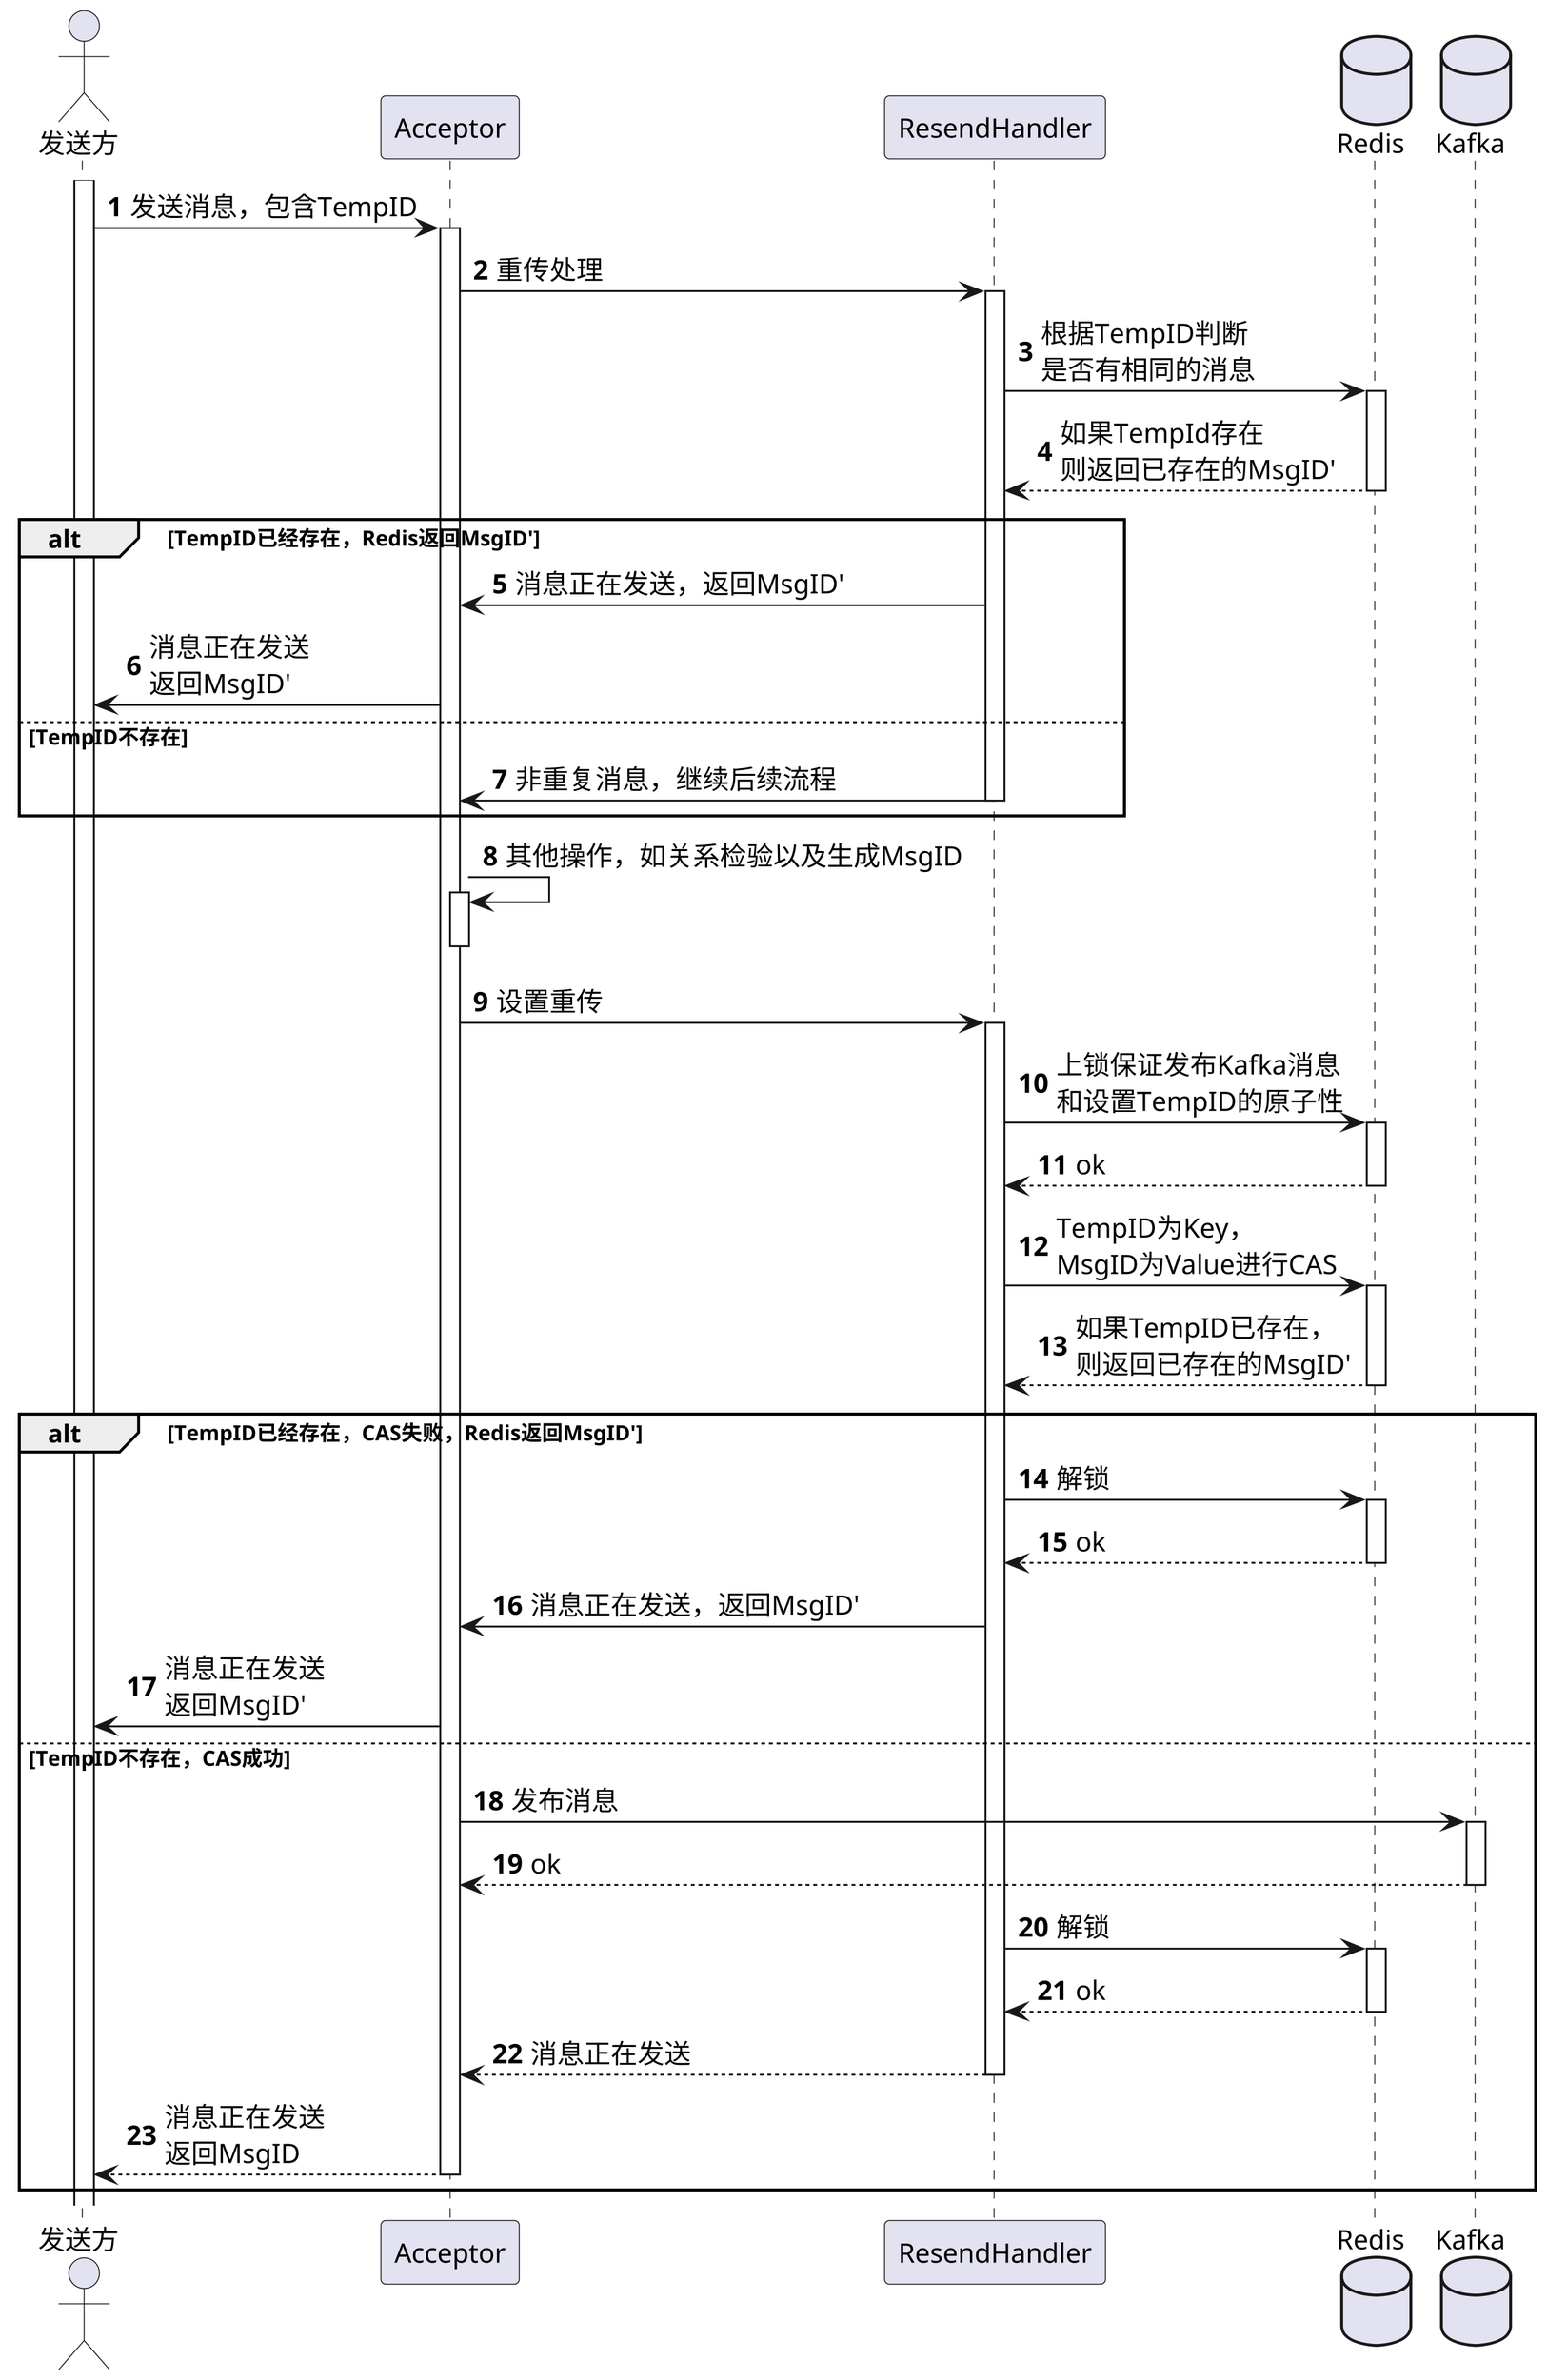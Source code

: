 @startuml
'https://plantuml.com/sequence-diagram

skinparam shadowing false
skinparam defaultFontName xfonts-wqy
skinparam dpi 300
skinparam activity  {
    DiamondFontSize 14
    ArrowFontSize 14
    FontSize 14
}
autonumber

actor 发送方 as Client
participant Acceptor
participant ResendHandler
database Redis
database Kafka

activate Client

Client -> Acceptor ++: 发送消息，包含TempID
Acceptor -> ResendHandler ++: 重传处理

ResendHandler -> Redis++: 根据TempID判断\n是否有相同的消息
return 如果TempId存在\n则返回已存在的MsgID'

alt TempID已经存在，Redis返回MsgID'
    Acceptor <- ResendHandler: 消息正在发送，返回MsgID'
    Client <- Acceptor : 消息正在发送\n返回MsgID'
else TempID不存在
    Acceptor <- ResendHandler --: 非重复消息，继续后续流程
end

Acceptor -> Acceptor ++--: 其他操作，如关系检验以及生成MsgID

Acceptor -> ResendHandler++: 设置重传
ResendHandler -> Redis++: 上锁保证发布Kafka消息\n和设置TempID的原子性
return ok
ResendHandler -> Redis++: TempID为Key，\nMsgID为Value进行CAS
return 如果TempID已存在，\n则返回已存在的MsgID'
alt TempID已经存在，CAS失败，Redis返回MsgID'
    ResendHandler -> Redis++: 解锁
    return ok
    Acceptor <- ResendHandler: 消息正在发送，返回MsgID'
    Client <- Acceptor: 消息正在发送\n返回MsgID'
else TempID不存在，CAS成功
    Acceptor -> Kafka ++: 发布消息
    return ok
    ResendHandler -> Redis++: 解锁
    return ok
    return 消息正在发送
    return 消息正在发送\n返回MsgID
end


@enduml